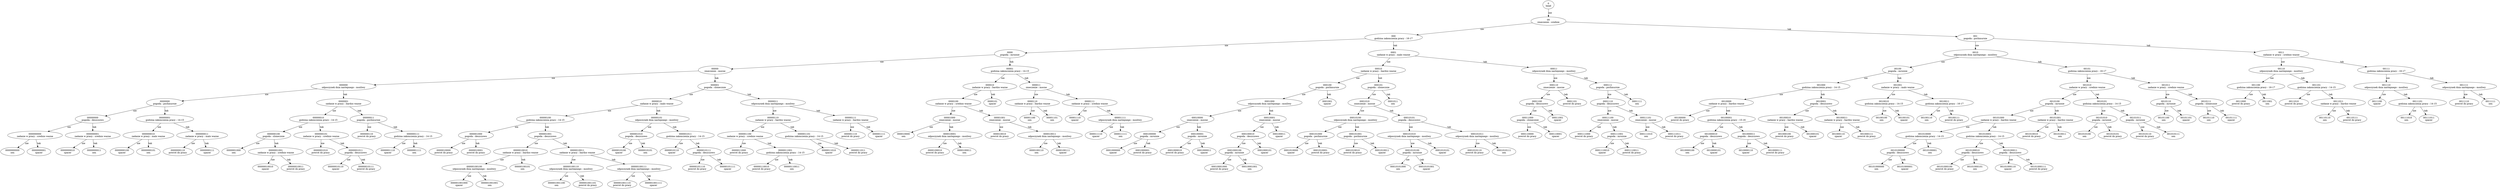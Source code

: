strict digraph G {
"0\nhead" -> "00\nzmeczenie : srednie"  [label=nie];
"00\nzmeczenie : srednie" -> "000\ngodzina zakonczenia pracy : 16-17"  [label=nie];
"000\ngodzina zakonczenia pracy : 16-17" -> "0000\npogoda : mroznie"  [label=nie];
"0000\npogoda : mroznie" -> "00000\nzmeczenie : mocne"  [label=nie];
"00000\nzmeczenie : mocne" -> "000000\nodpoczynek dnia nastepnego : mozliwy"  [label=nie];
"000000\nodpoczynek dnia nastepnego : mozliwy" -> "0000000\npogoda : pochmurnie"  [label=nie];
"0000000\npogoda : pochmurnie" -> "00000000\npogoda : deszczowo"  [label=nie];
"00000000\npogoda : deszczowo" -> "000000000\nzadanie w pracy : srednio wazne"  [label=nie];
"000000000\nzadanie w pracy : srednio wazne" -> "0000000000\nsen"  [label=nie];
"00000000\npogoda : deszczowo" -> "000000000\nzadanie w pracy : srednio wazne"  [label=nie];
"000000000\nzadanie w pracy : srednio wazne" -> "0000000001\nspacer"  [label=tak];
"0000000\npogoda : pochmurnie" -> "00000000\npogoda : deszczowo"  [label=nie];
"00000000\npogoda : deszczowo" -> "000000001\nzadanie w pracy : srednio wazne"  [label=tak];
"000000001\nzadanie w pracy : srednio wazne" -> "0000000010\nspacer"  [label=nie];
"00000000\npogoda : deszczowo" -> "000000001\nzadanie w pracy : srednio wazne"  [label=tak];
"000000001\nzadanie w pracy : srednio wazne" -> "0000000011\nsen"  [label=tak];
"000000\nodpoczynek dnia nastepnego : mozliwy" -> "0000000\npogoda : pochmurnie"  [label=nie];
"0000000\npogoda : pochmurnie" -> "00000001\ngodzina zakonczenia pracy : 14-15"  [label=tak];
"00000001\ngodzina zakonczenia pracy : 14-15" -> "000000010\nzadanie w pracy : malo wazne"  [label=nie];
"000000010\nzadanie w pracy : malo wazne" -> "0000000100\nspacer"  [label=nie];
"00000001\ngodzina zakonczenia pracy : 14-15" -> "000000010\nzadanie w pracy : malo wazne"  [label=nie];
"000000010\nzadanie w pracy : malo wazne" -> "0000000101\nsen"  [label=tak];
"0000000\npogoda : pochmurnie" -> "00000001\ngodzina zakonczenia pracy : 14-15"  [label=tak];
"00000001\ngodzina zakonczenia pracy : 14-15" -> "000000011\nzadanie w pracy : malo wazne"  [label=tak];
"000000011\nzadanie w pracy : malo wazne" -> "0000000110\npowrot do pracy"  [label=nie];
"00000001\ngodzina zakonczenia pracy : 14-15" -> "000000011\nzadanie w pracy : malo wazne"  [label=tak];
"000000011\nzadanie w pracy : malo wazne" -> "0000000111\nspacer"  [label=tak];
"00000\nzmeczenie : mocne" -> "000000\nodpoczynek dnia nastepnego : mozliwy"  [label=nie];
"000000\nodpoczynek dnia nastepnego : mozliwy" -> "0000001\nzadanie w pracy : bardzo wazne"  [label=tak];
"0000001\nzadanie w pracy : bardzo wazne" -> "00000010\ngodzina zakonczenia pracy : 14-15"  [label=nie];
"00000010\ngodzina zakonczenia pracy : 14-15" -> "000000100\npogoda : slonecznie"  [label=nie];
"000000100\npogoda : slonecznie" -> "0000001000\nsen"  [label=nie];
"00000010\ngodzina zakonczenia pracy : 14-15" -> "000000100\npogoda : slonecznie"  [label=nie];
"000000100\npogoda : slonecznie" -> "0000001001\nzadanie w pracy : srednio wazne"  [label=tak];
"0000001001\nzadanie w pracy : srednio wazne" -> "00000010010\nspacer"  [label=nie];
"000000100\npogoda : slonecznie" -> "0000001001\nzadanie w pracy : srednio wazne"  [label=tak];
"0000001001\nzadanie w pracy : srednio wazne" -> "00000010011\npowrot do pracy"  [label=tak];
"0000001\nzadanie w pracy : bardzo wazne" -> "00000010\ngodzina zakonczenia pracy : 14-15"  [label=nie];
"00000010\ngodzina zakonczenia pracy : 14-15" -> "000000101\nzadanie w pracy : srednio wazne"  [label=tak];
"000000101\nzadanie w pracy : srednio wazne" -> "0000001010\npowrot do pracy"  [label=nie];
"00000010\ngodzina zakonczenia pracy : 14-15" -> "000000101\nzadanie w pracy : srednio wazne"  [label=tak];
"000000101\nzadanie w pracy : srednio wazne" -> "0000001011\npogoda : deszczowo"  [label=tak];
"0000001011\npogoda : deszczowo" -> "00000010110\nspacer"  [label=nie];
"000000101\nzadanie w pracy : srednio wazne" -> "0000001011\npogoda : deszczowo"  [label=tak];
"0000001011\npogoda : deszczowo" -> "00000010111\npowrot do pracy"  [label=tak];
"000000\nodpoczynek dnia nastepnego : mozliwy" -> "0000001\nzadanie w pracy : bardzo wazne"  [label=tak];
"0000001\nzadanie w pracy : bardzo wazne" -> "00000011\npogoda : pochmurnie"  [label=tak];
"00000011\npogoda : pochmurnie" -> "000000110\npowrot do pracy"  [label=nie];
"0000001\nzadanie w pracy : bardzo wazne" -> "00000011\npogoda : pochmurnie"  [label=tak];
"00000011\npogoda : pochmurnie" -> "000000111\ngodzina zakonczenia pracy : 14-15"  [label=tak];
"000000111\ngodzina zakonczenia pracy : 14-15" -> "0000001110\nspacer"  [label=nie];
"00000011\npogoda : pochmurnie" -> "000000111\ngodzina zakonczenia pracy : 14-15"  [label=tak];
"000000111\ngodzina zakonczenia pracy : 14-15" -> "0000001111\nsen"  [label=tak];
"0000\npogoda : mroznie" -> "00000\nzmeczenie : mocne"  [label=nie];
"00000\nzmeczenie : mocne" -> "000001\npogoda : slonecznie"  [label=tak];
"000001\npogoda : slonecznie" -> "0000010\nzadanie w pracy : malo wazne"  [label=nie];
"0000010\nzadanie w pracy : malo wazne" -> "00000100\ngodzina zakonczenia pracy : 14-15"  [label=nie];
"00000100\ngodzina zakonczenia pracy : 14-15" -> "000001000\npogoda : deszczowo"  [label=nie];
"000001000\npogoda : deszczowo" -> "0000010000\npowrot do pracy"  [label=nie];
"00000100\ngodzina zakonczenia pracy : 14-15" -> "000001000\npogoda : deszczowo"  [label=nie];
"000001000\npogoda : deszczowo" -> "0000010001\npowrot do pracy"  [label=tak];
"0000010\nzadanie w pracy : malo wazne" -> "00000100\ngodzina zakonczenia pracy : 14-15"  [label=nie];
"00000100\ngodzina zakonczenia pracy : 14-15" -> "000001001\npogoda : deszczowo"  [label=tak];
"000001001\npogoda : deszczowo" -> "0000010010\nzadanie w pracy : bardzo wazne"  [label=nie];
"0000010010\nzadanie w pracy : bardzo wazne" -> "00000100100\nodpoczynek dnia nastepnego : mozliwy"  [label=nie];
"00000100100\nodpoczynek dnia nastepnego : mozliwy" -> "000001001000\nspacer"  [label=nie];
"0000010010\nzadanie w pracy : bardzo wazne" -> "00000100100\nodpoczynek dnia nastepnego : mozliwy"  [label=nie];
"00000100100\nodpoczynek dnia nastepnego : mozliwy" -> "000001001001\nsen"  [label=tak];
"000001001\npogoda : deszczowo" -> "0000010010\nzadanie w pracy : bardzo wazne"  [label=nie];
"0000010010\nzadanie w pracy : bardzo wazne" -> "00000100101\nsen"  [label=tak];
"00000100\ngodzina zakonczenia pracy : 14-15" -> "000001001\npogoda : deszczowo"  [label=tak];
"000001001\npogoda : deszczowo" -> "0000010011\nzadanie w pracy : bardzo wazne"  [label=tak];
"0000010011\nzadanie w pracy : bardzo wazne" -> "00000100110\nodpoczynek dnia nastepnego : mozliwy"  [label=nie];
"00000100110\nodpoczynek dnia nastepnego : mozliwy" -> "000001001100\nsen"  [label=nie];
"0000010011\nzadanie w pracy : bardzo wazne" -> "00000100110\nodpoczynek dnia nastepnego : mozliwy"  [label=nie];
"00000100110\nodpoczynek dnia nastepnego : mozliwy" -> "000001001101\npowrot do pracy"  [label=tak];
"000001001\npogoda : deszczowo" -> "0000010011\nzadanie w pracy : bardzo wazne"  [label=tak];
"0000010011\nzadanie w pracy : bardzo wazne" -> "00000100111\nodpoczynek dnia nastepnego : mozliwy"  [label=tak];
"00000100111\nodpoczynek dnia nastepnego : mozliwy" -> "000001001110\npowrot do pracy"  [label=nie];
"0000010011\nzadanie w pracy : bardzo wazne" -> "00000100111\nodpoczynek dnia nastepnego : mozliwy"  [label=tak];
"00000100111\nodpoczynek dnia nastepnego : mozliwy" -> "000001001111\nspacer"  [label=tak];
"000001\npogoda : slonecznie" -> "0000010\nzadanie w pracy : malo wazne"  [label=nie];
"0000010\nzadanie w pracy : malo wazne" -> "00000101\nodpoczynek dnia nastepnego : mozliwy"  [label=tak];
"00000101\nodpoczynek dnia nastepnego : mozliwy" -> "000001010\npogoda : deszczowo"  [label=nie];
"000001010\npogoda : deszczowo" -> "0000010100\nspacer"  [label=nie];
"00000101\nodpoczynek dnia nastepnego : mozliwy" -> "000001010\npogoda : deszczowo"  [label=nie];
"000001010\npogoda : deszczowo" -> "0000010101\nsen"  [label=tak];
"0000010\nzadanie w pracy : malo wazne" -> "00000101\nodpoczynek dnia nastepnego : mozliwy"  [label=tak];
"00000101\nodpoczynek dnia nastepnego : mozliwy" -> "000001011\ngodzina zakonczenia pracy : 14-15"  [label=tak];
"000001011\ngodzina zakonczenia pracy : 14-15" -> "0000010110\nspacer"  [label=nie];
"00000101\nodpoczynek dnia nastepnego : mozliwy" -> "000001011\ngodzina zakonczenia pracy : 14-15"  [label=tak];
"000001011\ngodzina zakonczenia pracy : 14-15" -> "0000010111\npogoda : deszczowo"  [label=tak];
"0000010111\npogoda : deszczowo" -> "00000101110\npowrot do pracy"  [label=nie];
"000001011\ngodzina zakonczenia pracy : 14-15" -> "0000010111\npogoda : deszczowo"  [label=tak];
"0000010111\npogoda : deszczowo" -> "00000101111\nspacer"  [label=tak];
"00000\nzmeczenie : mocne" -> "000001\npogoda : slonecznie"  [label=tak];
"000001\npogoda : slonecznie" -> "0000011\nodpoczynek dnia nastepnego : mozliwy"  [label=tak];
"0000011\nodpoczynek dnia nastepnego : mozliwy" -> "00000110\nzadanie w pracy : bardzo wazne"  [label=nie];
"00000110\nzadanie w pracy : bardzo wazne" -> "000001100\nzadanie w pracy : srednio wazne"  [label=nie];
"000001100\nzadanie w pracy : srednio wazne" -> "0000011000\npowrot do pracy"  [label=nie];
"00000110\nzadanie w pracy : bardzo wazne" -> "000001100\nzadanie w pracy : srednio wazne"  [label=nie];
"000001100\nzadanie w pracy : srednio wazne" -> "0000011001\ngodzina zakonczenia pracy : 14-15"  [label=tak];
"0000011001\ngodzina zakonczenia pracy : 14-15" -> "00000110010\npowrot do pracy"  [label=nie];
"000001100\nzadanie w pracy : srednio wazne" -> "0000011001\ngodzina zakonczenia pracy : 14-15"  [label=tak];
"0000011001\ngodzina zakonczenia pracy : 14-15" -> "00000110011\nsen"  [label=tak];
"0000011\nodpoczynek dnia nastepnego : mozliwy" -> "00000110\nzadanie w pracy : bardzo wazne"  [label=nie];
"00000110\nzadanie w pracy : bardzo wazne" -> "000001101\ngodzina zakonczenia pracy : 14-15"  [label=tak];
"000001101\ngodzina zakonczenia pracy : 14-15" -> "0000011010\nspacer"  [label=nie];
"00000110\nzadanie w pracy : bardzo wazne" -> "000001101\ngodzina zakonczenia pracy : 14-15"  [label=tak];
"000001101\ngodzina zakonczenia pracy : 14-15" -> "0000011011\npowrot do pracy"  [label=tak];
"000001\npogoda : slonecznie" -> "0000011\nodpoczynek dnia nastepnego : mozliwy"  [label=tak];
"0000011\nodpoczynek dnia nastepnego : mozliwy" -> "00000111\nzadanie w pracy : bardzo wazne"  [label=tak];
"00000111\nzadanie w pracy : bardzo wazne" -> "000001110\npowrot do pracy"  [label=nie];
"0000011\nodpoczynek dnia nastepnego : mozliwy" -> "00000111\nzadanie w pracy : bardzo wazne"  [label=tak];
"00000111\nzadanie w pracy : bardzo wazne" -> "000001111\nspacer"  [label=tak];
"000\ngodzina zakonczenia pracy : 16-17" -> "0000\npogoda : mroznie"  [label=nie];
"0000\npogoda : mroznie" -> "00001\ngodzina zakonczenia pracy : 14-15"  [label=tak];
"00001\ngodzina zakonczenia pracy : 14-15" -> "000010\nzadanie w pracy : bardzo wazne"  [label=nie];
"000010\nzadanie w pracy : bardzo wazne" -> "0000100\nzadanie w pracy : srednio wazne"  [label=nie];
"0000100\nzadanie w pracy : srednio wazne" -> "00001000\nzmeczenie : mocne"  [label=nie];
"00001000\nzmeczenie : mocne" -> "000010000\nsen"  [label=nie];
"0000100\nzadanie w pracy : srednio wazne" -> "00001000\nzmeczenie : mocne"  [label=nie];
"00001000\nzmeczenie : mocne" -> "000010001\nodpoczynek dnia nastepnego : mozliwy"  [label=tak];
"000010001\nodpoczynek dnia nastepnego : mozliwy" -> "0000100010\npowrot do pracy"  [label=nie];
"00001000\nzmeczenie : mocne" -> "000010001\nodpoczynek dnia nastepnego : mozliwy"  [label=tak];
"000010001\nodpoczynek dnia nastepnego : mozliwy" -> "0000100011\nsen"  [label=tak];
"000010\nzadanie w pracy : bardzo wazne" -> "0000100\nzadanie w pracy : srednio wazne"  [label=nie];
"0000100\nzadanie w pracy : srednio wazne" -> "00001001\nzmeczenie : mocne"  [label=tak];
"00001001\nzmeczenie : mocne" -> "000010010\npowrot do pracy"  [label=nie];
"0000100\nzadanie w pracy : srednio wazne" -> "00001001\nzmeczenie : mocne"  [label=tak];
"00001001\nzmeczenie : mocne" -> "000010011\nodpoczynek dnia nastepnego : mozliwy"  [label=tak];
"000010011\nodpoczynek dnia nastepnego : mozliwy" -> "0000100110\nsen"  [label=nie];
"00001001\nzmeczenie : mocne" -> "000010011\nodpoczynek dnia nastepnego : mozliwy"  [label=tak];
"000010011\nodpoczynek dnia nastepnego : mozliwy" -> "0000100111\nspacer"  [label=tak];
"00001\ngodzina zakonczenia pracy : 14-15" -> "000010\nzadanie w pracy : bardzo wazne"  [label=nie];
"000010\nzadanie w pracy : bardzo wazne" -> "0000101\nspacer"  [label=tak];
"0000\npogoda : mroznie" -> "00001\ngodzina zakonczenia pracy : 14-15"  [label=tak];
"00001\ngodzina zakonczenia pracy : 14-15" -> "000011\nzmeczenie : mocne"  [label=tak];
"000011\nzmeczenie : mocne" -> "0000110\nzadanie w pracy : bardzo wazne"  [label=nie];
"0000110\nzadanie w pracy : bardzo wazne" -> "00001100\nsen"  [label=nie];
"000011\nzmeczenie : mocne" -> "0000110\nzadanie w pracy : bardzo wazne"  [label=nie];
"0000110\nzadanie w pracy : bardzo wazne" -> "00001101\nsen"  [label=tak];
"00001\ngodzina zakonczenia pracy : 14-15" -> "000011\nzmeczenie : mocne"  [label=tak];
"000011\nzmeczenie : mocne" -> "0000111\nzadanie w pracy : srednio wazne"  [label=tak];
"0000111\nzadanie w pracy : srednio wazne" -> "00001110\nspacer"  [label=nie];
"000011\nzmeczenie : mocne" -> "0000111\nzadanie w pracy : srednio wazne"  [label=tak];
"0000111\nzadanie w pracy : srednio wazne" -> "00001111\nodpoczynek dnia nastepnego : mozliwy"  [label=tak];
"00001111\nodpoczynek dnia nastepnego : mozliwy" -> "000011110\nspacer"  [label=nie];
"0000111\nzadanie w pracy : srednio wazne" -> "00001111\nodpoczynek dnia nastepnego : mozliwy"  [label=tak];
"00001111\nodpoczynek dnia nastepnego : mozliwy" -> "000011111\nsen"  [label=tak];
"00\nzmeczenie : srednie" -> "000\ngodzina zakonczenia pracy : 16-17"  [label=nie];
"000\ngodzina zakonczenia pracy : 16-17" -> "0001\nzadanie w pracy : malo wazne"  [label=tak];
"0001\nzadanie w pracy : malo wazne" -> "00010\nzadanie w pracy : bardzo wazne"  [label=nie];
"00010\nzadanie w pracy : bardzo wazne" -> "000100\npogoda : pochmurnie"  [label=nie];
"000100\npogoda : pochmurnie" -> "0001000\nodpoczynek dnia nastepnego : mozliwy"  [label=nie];
"0001000\nodpoczynek dnia nastepnego : mozliwy" -> "00010000\nzmeczenie : mocne"  [label=nie];
"00010000\nzmeczenie : mocne" -> "000100000\npogoda : mroznie"  [label=nie];
"000100000\npogoda : mroznie" -> "0001000000\nspacer"  [label=nie];
"00010000\nzmeczenie : mocne" -> "000100000\npogoda : mroznie"  [label=nie];
"000100000\npogoda : mroznie" -> "0001000001\npowrot do pracy"  [label=tak];
"0001000\nodpoczynek dnia nastepnego : mozliwy" -> "00010000\nzmeczenie : mocne"  [label=nie];
"00010000\nzmeczenie : mocne" -> "000100001\npogoda : mroznie"  [label=tak];
"000100001\npogoda : mroznie" -> "0001000010\npowrot do pracy"  [label=nie];
"00010000\nzmeczenie : mocne" -> "000100001\npogoda : mroznie"  [label=tak];
"000100001\npogoda : mroznie" -> "0001000011\nspacer"  [label=tak];
"000100\npogoda : pochmurnie" -> "0001000\nodpoczynek dnia nastepnego : mozliwy"  [label=nie];
"0001000\nodpoczynek dnia nastepnego : mozliwy" -> "00010001\nzmeczenie : mocne"  [label=tak];
"00010001\nzmeczenie : mocne" -> "000100010\npogoda : deszczowo"  [label=nie];
"000100010\npogoda : deszczowo" -> "0001000100\npogoda : mroznie"  [label=nie];
"0001000100\npogoda : mroznie" -> "00010001000\npowrot do pracy"  [label=nie];
"000100010\npogoda : deszczowo" -> "0001000100\npogoda : mroznie"  [label=nie];
"0001000100\npogoda : mroznie" -> "00010001001\nsen"  [label=tak];
"00010001\nzmeczenie : mocne" -> "000100010\npogoda : deszczowo"  [label=nie];
"000100010\npogoda : deszczowo" -> "0001000101\nspacer"  [label=tak];
"0001000\nodpoczynek dnia nastepnego : mozliwy" -> "00010001\nzmeczenie : mocne"  [label=tak];
"00010001\nzmeczenie : mocne" -> "000100011\nspacer"  [label=tak];
"00010\nzadanie w pracy : bardzo wazne" -> "000100\npogoda : pochmurnie"  [label=nie];
"000100\npogoda : pochmurnie" -> "0001001\nspacer"  [label=tak];
"0001\nzadanie w pracy : malo wazne" -> "00010\nzadanie w pracy : bardzo wazne"  [label=nie];
"00010\nzadanie w pracy : bardzo wazne" -> "000101\npogoda : slonecznie"  [label=tak];
"000101\npogoda : slonecznie" -> "0001010\nzmeczenie : mocne"  [label=nie];
"0001010\nzmeczenie : mocne" -> "00010100\nodpoczynek dnia nastepnego : mozliwy"  [label=nie];
"00010100\nodpoczynek dnia nastepnego : mozliwy" -> "000101000\npogoda : pochmurnie"  [label=nie];
"000101000\npogoda : pochmurnie" -> "0001010000\nspacer"  [label=nie];
"00010100\nodpoczynek dnia nastepnego : mozliwy" -> "000101000\npogoda : pochmurnie"  [label=nie];
"000101000\npogoda : pochmurnie" -> "0001010001\npowrot do pracy"  [label=tak];
"0001010\nzmeczenie : mocne" -> "00010100\nodpoczynek dnia nastepnego : mozliwy"  [label=nie];
"00010100\nodpoczynek dnia nastepnego : mozliwy" -> "000101001\npogoda : pochmurnie"  [label=tak];
"000101001\npogoda : pochmurnie" -> "0001010010\npowrot do pracy"  [label=nie];
"00010100\nodpoczynek dnia nastepnego : mozliwy" -> "000101001\npogoda : pochmurnie"  [label=tak];
"000101001\npogoda : pochmurnie" -> "0001010011\nspacer"  [label=tak];
"000101\npogoda : slonecznie" -> "0001010\nzmeczenie : mocne"  [label=nie];
"0001010\nzmeczenie : mocne" -> "00010101\npogoda : deszczowo"  [label=tak];
"00010101\npogoda : deszczowo" -> "000101010\nodpoczynek dnia nastepnego : mozliwy"  [label=nie];
"000101010\nodpoczynek dnia nastepnego : mozliwy" -> "0001010100\npogoda : mroznie"  [label=nie];
"0001010100\npogoda : mroznie" -> "00010101000\nsen"  [label=nie];
"000101010\nodpoczynek dnia nastepnego : mozliwy" -> "0001010100\npogoda : mroznie"  [label=nie];
"0001010100\npogoda : mroznie" -> "00010101001\nspacer"  [label=tak];
"00010101\npogoda : deszczowo" -> "000101010\nodpoczynek dnia nastepnego : mozliwy"  [label=nie];
"000101010\nodpoczynek dnia nastepnego : mozliwy" -> "0001010101\nspacer"  [label=tak];
"0001010\nzmeczenie : mocne" -> "00010101\npogoda : deszczowo"  [label=tak];
"00010101\npogoda : deszczowo" -> "000101011\nodpoczynek dnia nastepnego : mozliwy"  [label=tak];
"000101011\nodpoczynek dnia nastepnego : mozliwy" -> "0001010110\npowrot do pracy"  [label=nie];
"00010101\npogoda : deszczowo" -> "000101011\nodpoczynek dnia nastepnego : mozliwy"  [label=tak];
"000101011\nodpoczynek dnia nastepnego : mozliwy" -> "0001010111\nsen"  [label=tak];
"00010\nzadanie w pracy : bardzo wazne" -> "000101\npogoda : slonecznie"  [label=tak];
"000101\npogoda : slonecznie" -> "0001011\nsen"  [label=tak];
"000\ngodzina zakonczenia pracy : 16-17" -> "0001\nzadanie w pracy : malo wazne"  [label=tak];
"0001\nzadanie w pracy : malo wazne" -> "00011\nodpoczynek dnia nastepnego : mozliwy"  [label=tak];
"00011\nodpoczynek dnia nastepnego : mozliwy" -> "000110\nzmeczenie : mocne"  [label=nie];
"000110\nzmeczenie : mocne" -> "0001100\npogoda : deszczowo"  [label=nie];
"0001100\npogoda : deszczowo" -> "00011000\npogoda : slonecznie"  [label=nie];
"00011000\npogoda : slonecznie" -> "000110000\npowrot do pracy"  [label=nie];
"0001100\npogoda : deszczowo" -> "00011000\npogoda : slonecznie"  [label=nie];
"00011000\npogoda : slonecznie" -> "000110001\nspacer"  [label=tak];
"000110\nzmeczenie : mocne" -> "0001100\npogoda : deszczowo"  [label=nie];
"0001100\npogoda : deszczowo" -> "00011001\nspacer"  [label=tak];
"00011\nodpoczynek dnia nastepnego : mozliwy" -> "000110\nzmeczenie : mocne"  [label=nie];
"000110\nzmeczenie : mocne" -> "0001101\npowrot do pracy"  [label=tak];
"0001\nzadanie w pracy : malo wazne" -> "00011\nodpoczynek dnia nastepnego : mozliwy"  [label=tak];
"00011\nodpoczynek dnia nastepnego : mozliwy" -> "000111\npogoda : pochmurnie"  [label=tak];
"000111\npogoda : pochmurnie" -> "0001110\npogoda : deszczowo"  [label=nie];
"0001110\npogoda : deszczowo" -> "00011100\nzmeczenie : mocne"  [label=nie];
"00011100\nzmeczenie : mocne" -> "000111000\npowrot do pracy"  [label=nie];
"0001110\npogoda : deszczowo" -> "00011100\nzmeczenie : mocne"  [label=nie];
"00011100\nzmeczenie : mocne" -> "000111001\npogoda : mroznie"  [label=tak];
"000111001\npogoda : mroznie" -> "0001110010\nspacer"  [label=nie];
"00011100\nzmeczenie : mocne" -> "000111001\npogoda : mroznie"  [label=tak];
"000111001\npogoda : mroznie" -> "0001110011\npowrot do pracy"  [label=tak];
"000111\npogoda : pochmurnie" -> "0001110\npogoda : deszczowo"  [label=nie];
"0001110\npogoda : deszczowo" -> "00011101\nzmeczenie : mocne"  [label=tak];
"00011101\nzmeczenie : mocne" -> "000111010\nsen"  [label=nie];
"0001110\npogoda : deszczowo" -> "00011101\nzmeczenie : mocne"  [label=tak];
"00011101\nzmeczenie : mocne" -> "000111011\npowrot do pracy"  [label=tak];
"00011\nodpoczynek dnia nastepnego : mozliwy" -> "000111\npogoda : pochmurnie"  [label=tak];
"000111\npogoda : pochmurnie" -> "0001111\nsen"  [label=tak];
"0\nhead" -> "00\nzmeczenie : srednie"  [label=nie];
"00\nzmeczenie : srednie" -> "001\npogoda : pochmurnie"  [label=tak];
"001\npogoda : pochmurnie" -> "0010\nodpoczynek dnia nastepnego : mozliwy"  [label=nie];
"0010\nodpoczynek dnia nastepnego : mozliwy" -> "00100\npogoda : mroznie"  [label=nie];
"00100\npogoda : mroznie" -> "001000\ngodzina zakonczenia pracy : 14-15"  [label=nie];
"001000\ngodzina zakonczenia pracy : 14-15" -> "0010000\nzadanie w pracy : bardzo wazne"  [label=nie];
"0010000\nzadanie w pracy : bardzo wazne" -> "00100000\npowrot do pracy"  [label=nie];
"001000\ngodzina zakonczenia pracy : 14-15" -> "0010000\nzadanie w pracy : bardzo wazne"  [label=nie];
"0010000\nzadanie w pracy : bardzo wazne" -> "00100001\ngodzina zakonczenia pracy : 15-16"  [label=tak];
"00100001\ngodzina zakonczenia pracy : 15-16" -> "001000010\npogoda : deszczowo"  [label=nie];
"001000010\npogoda : deszczowo" -> "0010000100\nsen"  [label=nie];
"00100001\ngodzina zakonczenia pracy : 15-16" -> "001000010\npogoda : deszczowo"  [label=nie];
"001000010\npogoda : deszczowo" -> "0010000101\nspacer"  [label=tak];
"0010000\nzadanie w pracy : bardzo wazne" -> "00100001\ngodzina zakonczenia pracy : 15-16"  [label=tak];
"00100001\ngodzina zakonczenia pracy : 15-16" -> "001000011\npogoda : deszczowo"  [label=tak];
"001000011\npogoda : deszczowo" -> "0010000110\nspacer"  [label=nie];
"00100001\ngodzina zakonczenia pracy : 15-16" -> "001000011\npogoda : deszczowo"  [label=tak];
"001000011\npogoda : deszczowo" -> "0010000111\npowrot do pracy"  [label=tak];
"00100\npogoda : mroznie" -> "001000\ngodzina zakonczenia pracy : 14-15"  [label=nie];
"001000\ngodzina zakonczenia pracy : 14-15" -> "0010001\npogoda : deszczowo"  [label=tak];
"0010001\npogoda : deszczowo" -> "00100010\nzadanie w pracy : bardzo wazne"  [label=nie];
"00100010\nzadanie w pracy : bardzo wazne" -> "001000100\npowrot do pracy"  [label=nie];
"0010001\npogoda : deszczowo" -> "00100010\nzadanie w pracy : bardzo wazne"  [label=nie];
"00100010\nzadanie w pracy : bardzo wazne" -> "001000101\nspacer"  [label=tak];
"001000\ngodzina zakonczenia pracy : 14-15" -> "0010001\npogoda : deszczowo"  [label=tak];
"0010001\npogoda : deszczowo" -> "00100011\nzadanie w pracy : bardzo wazne"  [label=tak];
"00100011\nzadanie w pracy : bardzo wazne" -> "001000110\nspacer"  [label=nie];
"0010001\npogoda : deszczowo" -> "00100011\nzadanie w pracy : bardzo wazne"  [label=tak];
"00100011\nzadanie w pracy : bardzo wazne" -> "001000111\npowrot do pracy"  [label=tak];
"0010\nodpoczynek dnia nastepnego : mozliwy" -> "00100\npogoda : mroznie"  [label=nie];
"00100\npogoda : mroznie" -> "001001\nzadanie w pracy : malo wazne"  [label=tak];
"001001\nzadanie w pracy : malo wazne" -> "0010010\ngodzina zakonczenia pracy : 14-15"  [label=nie];
"0010010\ngodzina zakonczenia pracy : 14-15" -> "00100100\nsen"  [label=nie];
"001001\nzadanie w pracy : malo wazne" -> "0010010\ngodzina zakonczenia pracy : 14-15"  [label=nie];
"0010010\ngodzina zakonczenia pracy : 14-15" -> "00100101\nspacer"  [label=tak];
"00100\npogoda : mroznie" -> "001001\nzadanie w pracy : malo wazne"  [label=tak];
"001001\nzadanie w pracy : malo wazne" -> "0010011\ngodzina zakonczenia pracy : 16-17"  [label=tak];
"0010011\ngodzina zakonczenia pracy : 16-17" -> "00100110\nsen"  [label=nie];
"001001\nzadanie w pracy : malo wazne" -> "0010011\ngodzina zakonczenia pracy : 16-17"  [label=tak];
"0010011\ngodzina zakonczenia pracy : 16-17" -> "00100111\npowrot do pracy"  [label=tak];
"001\npogoda : pochmurnie" -> "0010\nodpoczynek dnia nastepnego : mozliwy"  [label=nie];
"0010\nodpoczynek dnia nastepnego : mozliwy" -> "00101\ngodzina zakonczenia pracy : 16-17"  [label=tak];
"00101\ngodzina zakonczenia pracy : 16-17" -> "001010\nzadanie w pracy : srednio wazne"  [label=nie];
"001010\nzadanie w pracy : srednio wazne" -> "0010100\npogoda : mroznie"  [label=nie];
"0010100\npogoda : mroznie" -> "00101000\nzadanie w pracy : bardzo wazne"  [label=nie];
"00101000\nzadanie w pracy : bardzo wazne" -> "001010000\ngodzina zakonczenia pracy : 14-15"  [label=nie];
"001010000\ngodzina zakonczenia pracy : 14-15" -> "0010100000\npogoda : deszczowo"  [label=nie];
"0010100000\npogoda : deszczowo" -> "00101000000\nsen"  [label=nie];
"001010000\ngodzina zakonczenia pracy : 14-15" -> "0010100000\npogoda : deszczowo"  [label=nie];
"0010100000\npogoda : deszczowo" -> "00101000001\nspacer"  [label=tak];
"00101000\nzadanie w pracy : bardzo wazne" -> "001010000\ngodzina zakonczenia pracy : 14-15"  [label=nie];
"001010000\ngodzina zakonczenia pracy : 14-15" -> "0010100001\nsen"  [label=tak];
"0010100\npogoda : mroznie" -> "00101000\nzadanie w pracy : bardzo wazne"  [label=nie];
"00101000\nzadanie w pracy : bardzo wazne" -> "001010001\ngodzina zakonczenia pracy : 14-15"  [label=tak];
"001010001\ngodzina zakonczenia pracy : 14-15" -> "0010100010\npogoda : deszczowo"  [label=nie];
"0010100010\npogoda : deszczowo" -> "00101000100\npowrot do pracy"  [label=nie];
"001010001\ngodzina zakonczenia pracy : 14-15" -> "0010100010\npogoda : deszczowo"  [label=nie];
"0010100010\npogoda : deszczowo" -> "00101000101\nsen"  [label=tak];
"00101000\nzadanie w pracy : bardzo wazne" -> "001010001\ngodzina zakonczenia pracy : 14-15"  [label=tak];
"001010001\ngodzina zakonczenia pracy : 14-15" -> "0010100011\npogoda : deszczowo"  [label=tak];
"0010100011\npogoda : deszczowo" -> "00101000110\nspacer"  [label=nie];
"001010001\ngodzina zakonczenia pracy : 14-15" -> "0010100011\npogoda : deszczowo"  [label=tak];
"0010100011\npogoda : deszczowo" -> "00101000111\npowrot do pracy"  [label=tak];
"001010\nzadanie w pracy : srednio wazne" -> "0010100\npogoda : mroznie"  [label=nie];
"0010100\npogoda : mroznie" -> "00101001\nzadanie w pracy : bardzo wazne"  [label=tak];
"00101001\nzadanie w pracy : bardzo wazne" -> "001010010\npowrot do pracy"  [label=nie];
"0010100\npogoda : mroznie" -> "00101001\nzadanie w pracy : bardzo wazne"  [label=tak];
"00101001\nzadanie w pracy : bardzo wazne" -> "001010011\nsen"  [label=tak];
"00101\ngodzina zakonczenia pracy : 16-17" -> "001010\nzadanie w pracy : srednio wazne"  [label=nie];
"001010\nzadanie w pracy : srednio wazne" -> "0010101\ngodzina zakonczenia pracy : 14-15"  [label=tak];
"0010101\ngodzina zakonczenia pracy : 14-15" -> "00101010\npogoda : mroznie"  [label=nie];
"00101010\npogoda : mroznie" -> "001010100\nsen"  [label=nie];
"0010101\ngodzina zakonczenia pracy : 14-15" -> "00101010\npogoda : mroznie"  [label=nie];
"00101010\npogoda : mroznie" -> "001010101\npowrot do pracy"  [label=tak];
"001010\nzadanie w pracy : srednio wazne" -> "0010101\ngodzina zakonczenia pracy : 14-15"  [label=tak];
"0010101\ngodzina zakonczenia pracy : 14-15" -> "00101011\npogoda : mroznie"  [label=tak];
"00101011\npogoda : mroznie" -> "001010110\npowrot do pracy"  [label=nie];
"0010101\ngodzina zakonczenia pracy : 14-15" -> "00101011\npogoda : mroznie"  [label=tak];
"00101011\npogoda : mroznie" -> "001010111\nsen"  [label=tak];
"0010\nodpoczynek dnia nastepnego : mozliwy" -> "00101\ngodzina zakonczenia pracy : 16-17"  [label=tak];
"00101\ngodzina zakonczenia pracy : 16-17" -> "001011\nzadanie w pracy : srednio wazne"  [label=tak];
"001011\nzadanie w pracy : srednio wazne" -> "0010110\npogoda : mroznie"  [label=nie];
"0010110\npogoda : mroznie" -> "00101100\nsen"  [label=nie];
"001011\nzadanie w pracy : srednio wazne" -> "0010110\npogoda : mroznie"  [label=nie];
"0010110\npogoda : mroznie" -> "00101101\nspacer"  [label=tak];
"00101\ngodzina zakonczenia pracy : 16-17" -> "001011\nzadanie w pracy : srednio wazne"  [label=tak];
"001011\nzadanie w pracy : srednio wazne" -> "0010111\npogoda : slonecznie"  [label=tak];
"0010111\npogoda : slonecznie" -> "00101110\nsen"  [label=nie];
"001011\nzadanie w pracy : srednio wazne" -> "0010111\npogoda : slonecznie"  [label=tak];
"0010111\npogoda : slonecznie" -> "00101111\nspacer"  [label=tak];
"00\nzmeczenie : srednie" -> "001\npogoda : pochmurnie"  [label=tak];
"001\npogoda : pochmurnie" -> "0011\nzadanie w pracy : srednio wazne"  [label=tak];
"0011\nzadanie w pracy : srednio wazne" -> "00110\nodpoczynek dnia nastepnego : mozliwy"  [label=nie];
"00110\nodpoczynek dnia nastepnego : mozliwy" -> "001100\ngodzina zakonczenia pracy : 16-17"  [label=nie];
"001100\ngodzina zakonczenia pracy : 16-17" -> "0011000\npowrot do pracy"  [label=nie];
"00110\nodpoczynek dnia nastepnego : mozliwy" -> "001100\ngodzina zakonczenia pracy : 16-17"  [label=nie];
"001100\ngodzina zakonczenia pracy : 16-17" -> "0011001\nsen"  [label=tak];
"0011\nzadanie w pracy : srednio wazne" -> "00110\nodpoczynek dnia nastepnego : mozliwy"  [label=nie];
"00110\nodpoczynek dnia nastepnego : mozliwy" -> "001101\ngodzina zakonczenia pracy : 14-15"  [label=tak];
"001101\ngodzina zakonczenia pracy : 14-15" -> "0011010\npowrot do pracy"  [label=nie];
"00110\nodpoczynek dnia nastepnego : mozliwy" -> "001101\ngodzina zakonczenia pracy : 14-15"  [label=tak];
"001101\ngodzina zakonczenia pracy : 14-15" -> "0011011\nzadanie w pracy : bardzo wazne"  [label=tak];
"0011011\nzadanie w pracy : bardzo wazne" -> "00110110\nsen"  [label=nie];
"001101\ngodzina zakonczenia pracy : 14-15" -> "0011011\nzadanie w pracy : bardzo wazne"  [label=tak];
"0011011\nzadanie w pracy : bardzo wazne" -> "00110111\npowrot do pracy"  [label=tak];
"001\npogoda : pochmurnie" -> "0011\nzadanie w pracy : srednio wazne"  [label=tak];
"0011\nzadanie w pracy : srednio wazne" -> "00111\ngodzina zakonczenia pracy : 16-17"  [label=tak];
"00111\ngodzina zakonczenia pracy : 16-17" -> "001110\nodpoczynek dnia nastepnego : mozliwy"  [label=nie];
"001110\nodpoczynek dnia nastepnego : mozliwy" -> "0011100\nspacer"  [label=nie];
"00111\ngodzina zakonczenia pracy : 16-17" -> "001110\nodpoczynek dnia nastepnego : mozliwy"  [label=nie];
"001110\nodpoczynek dnia nastepnego : mozliwy" -> "0011101\ngodzina zakonczenia pracy : 14-15"  [label=tak];
"0011101\ngodzina zakonczenia pracy : 14-15" -> "00111010\nsen"  [label=nie];
"001110\nodpoczynek dnia nastepnego : mozliwy" -> "0011101\ngodzina zakonczenia pracy : 14-15"  [label=tak];
"0011101\ngodzina zakonczenia pracy : 14-15" -> "00111011\nspacer"  [label=tak];
"0011\nzadanie w pracy : srednio wazne" -> "00111\ngodzina zakonczenia pracy : 16-17"  [label=tak];
"00111\ngodzina zakonczenia pracy : 16-17" -> "001111\nodpoczynek dnia nastepnego : mozliwy"  [label=tak];
"001111\nodpoczynek dnia nastepnego : mozliwy" -> "0011110\npowrot do pracy"  [label=nie];
"00111\ngodzina zakonczenia pracy : 16-17" -> "001111\nodpoczynek dnia nastepnego : mozliwy"  [label=tak];
"001111\nodpoczynek dnia nastepnego : mozliwy" -> "0011111\nsen"  [label=tak];
}
